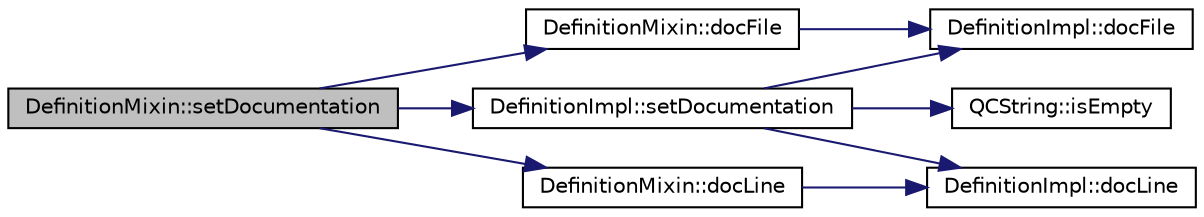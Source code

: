 digraph "DefinitionMixin::setDocumentation"
{
 // LATEX_PDF_SIZE
  edge [fontname="Helvetica",fontsize="10",labelfontname="Helvetica",labelfontsize="10"];
  node [fontname="Helvetica",fontsize="10",shape=record];
  rankdir="LR";
  Node1 [label="DefinitionMixin::setDocumentation",height=0.2,width=0.4,color="black", fillcolor="grey75", style="filled", fontcolor="black",tooltip=" "];
  Node1 -> Node2 [color="midnightblue",fontsize="10",style="solid",fontname="Helvetica"];
  Node2 [label="DefinitionMixin::docFile",height=0.2,width=0.4,color="black", fillcolor="white", style="filled",URL="$classDefinitionMixin.html#aa4a1c87da4e1756ef87f739147186f19",tooltip=" "];
  Node2 -> Node3 [color="midnightblue",fontsize="10",style="solid",fontname="Helvetica"];
  Node3 [label="DefinitionImpl::docFile",height=0.2,width=0.4,color="black", fillcolor="white", style="filled",URL="$classDefinitionImpl.html#aeaf38f7f404413db115dac6cdaa89548",tooltip=" "];
  Node1 -> Node4 [color="midnightblue",fontsize="10",style="solid",fontname="Helvetica"];
  Node4 [label="DefinitionMixin::docLine",height=0.2,width=0.4,color="black", fillcolor="white", style="filled",URL="$classDefinitionMixin.html#a74041ca6f7ab2aef484101ede8f1799c",tooltip=" "];
  Node4 -> Node5 [color="midnightblue",fontsize="10",style="solid",fontname="Helvetica"];
  Node5 [label="DefinitionImpl::docLine",height=0.2,width=0.4,color="black", fillcolor="white", style="filled",URL="$classDefinitionImpl.html#a6f374f174ab36ce42c32a8ee1a2949a6",tooltip=" "];
  Node1 -> Node6 [color="midnightblue",fontsize="10",style="solid",fontname="Helvetica"];
  Node6 [label="DefinitionImpl::setDocumentation",height=0.2,width=0.4,color="black", fillcolor="white", style="filled",URL="$classDefinitionImpl.html#ac5533bd798e00c23bb4b0532b036ea8b",tooltip=" "];
  Node6 -> Node3 [color="midnightblue",fontsize="10",style="solid",fontname="Helvetica"];
  Node6 -> Node5 [color="midnightblue",fontsize="10",style="solid",fontname="Helvetica"];
  Node6 -> Node7 [color="midnightblue",fontsize="10",style="solid",fontname="Helvetica"];
  Node7 [label="QCString::isEmpty",height=0.2,width=0.4,color="black", fillcolor="white", style="filled",URL="$classQCString.html#a621c4090d69ad7d05ef8e5234376c3d8",tooltip=" "];
}
